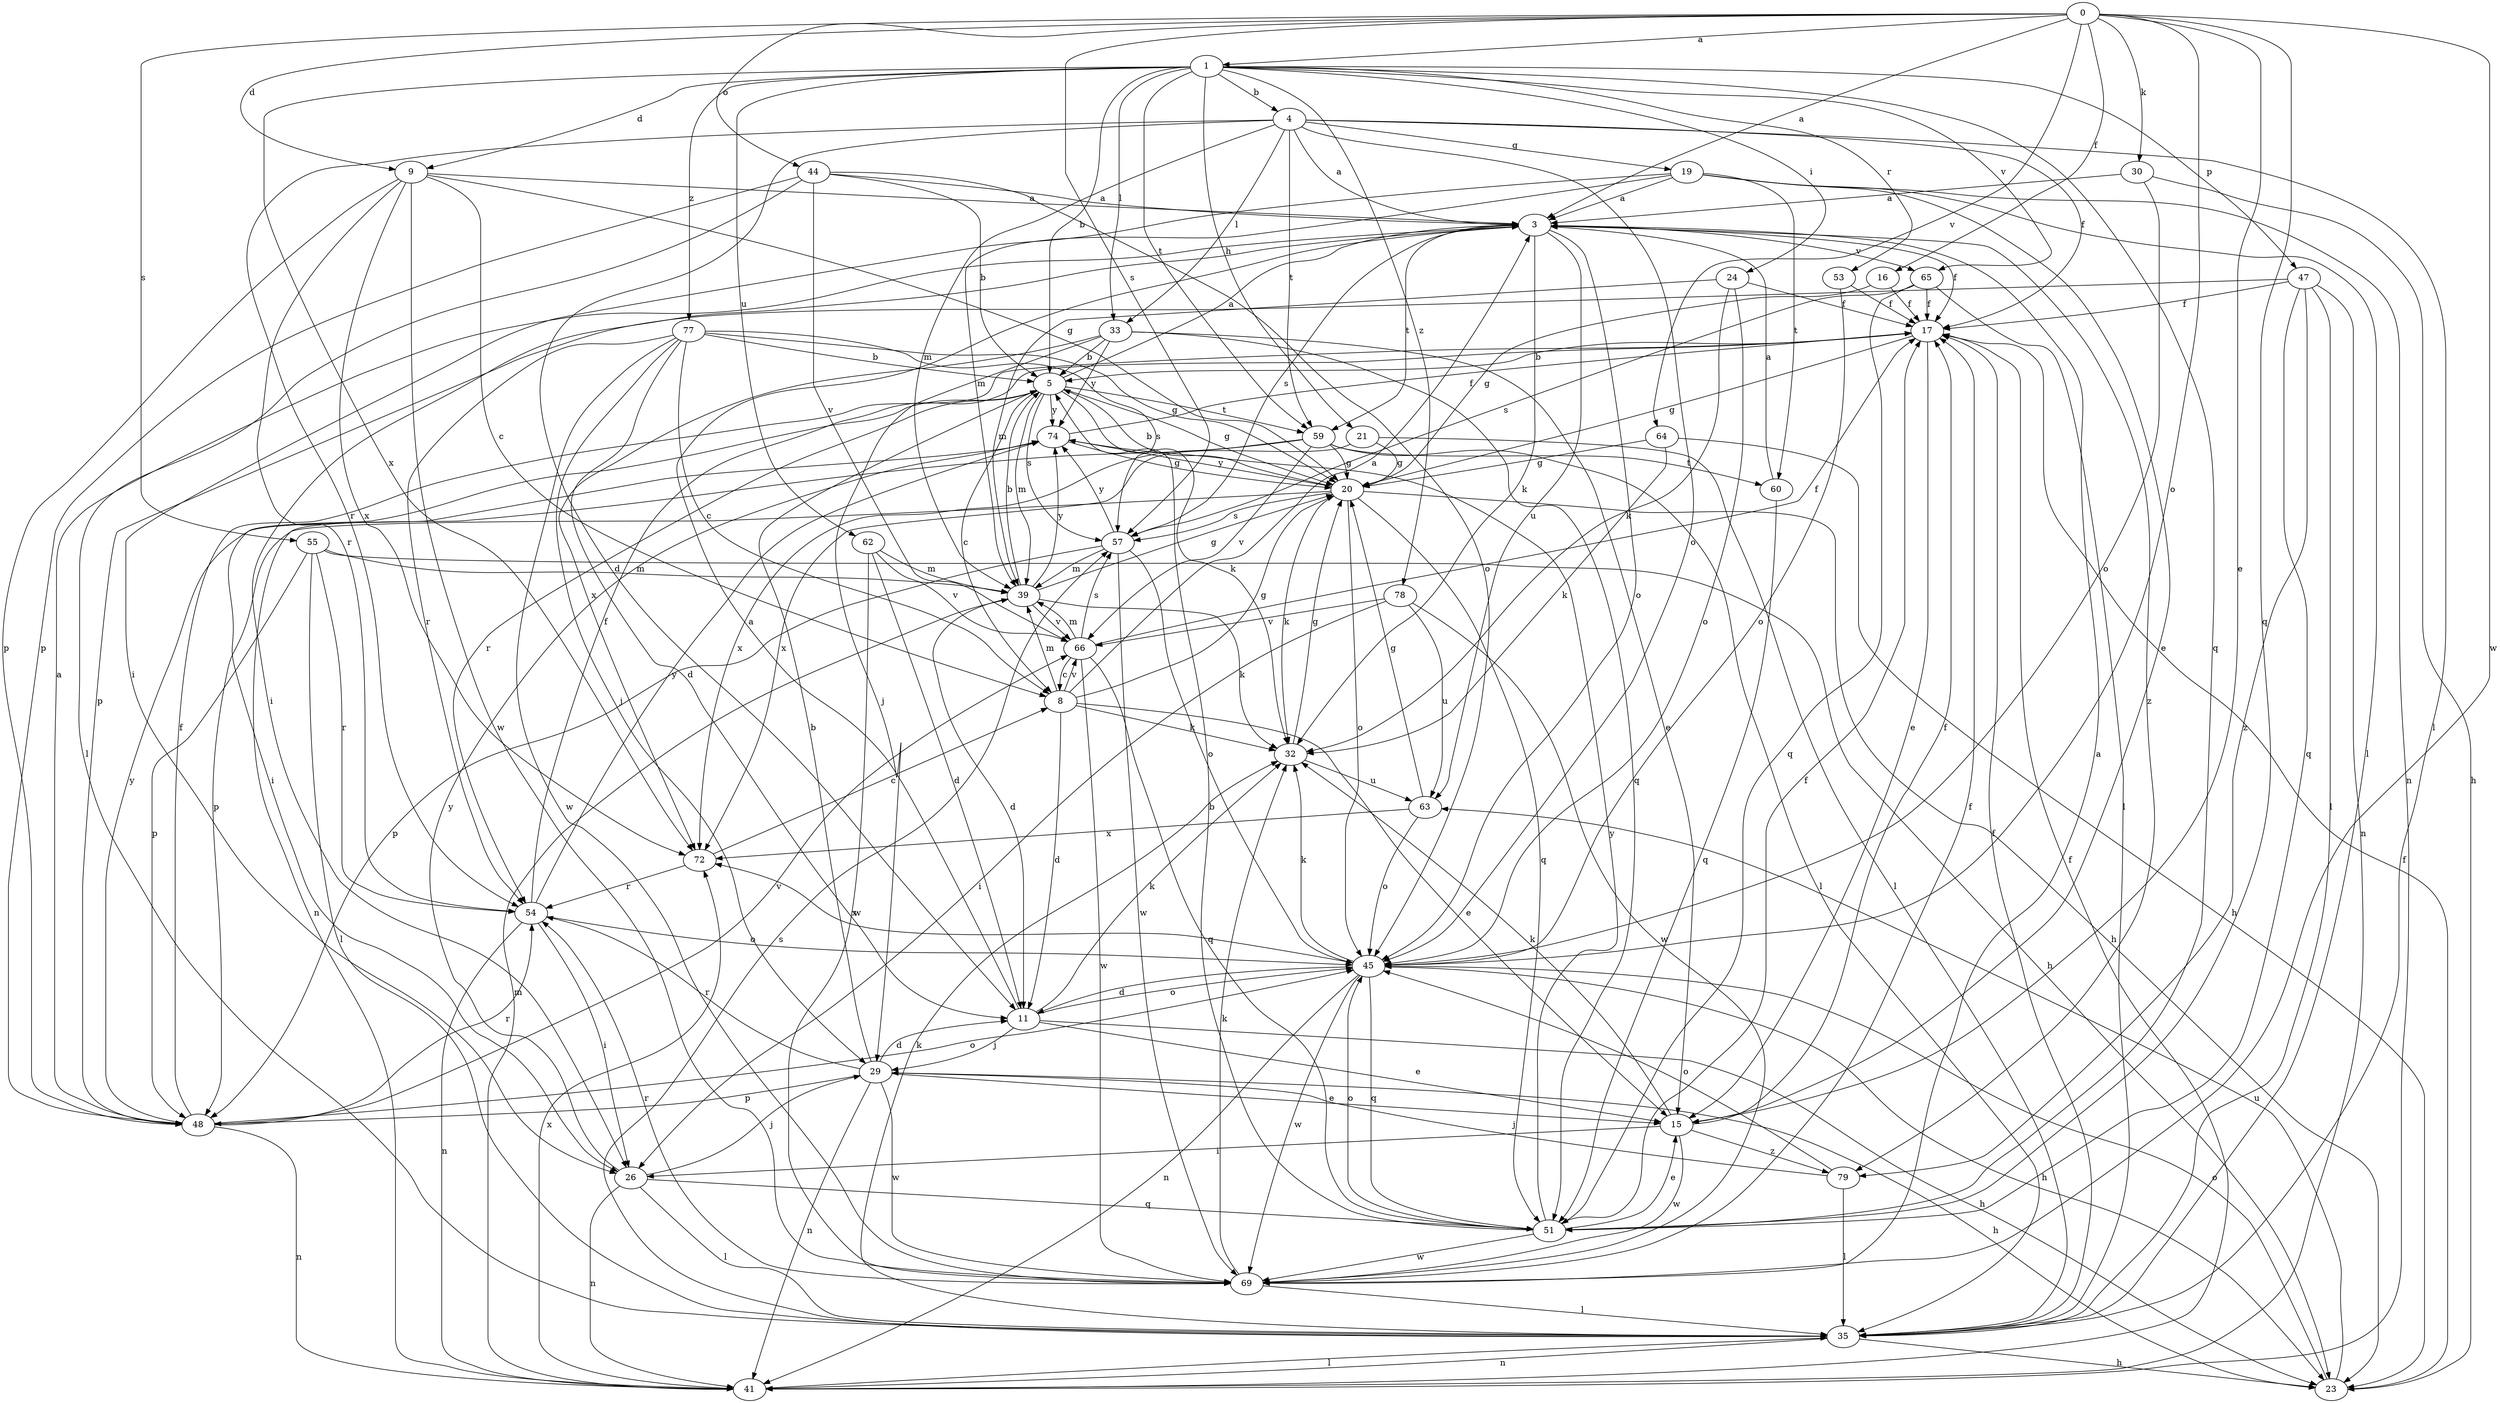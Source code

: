 strict digraph  {
0;
1;
3;
4;
5;
8;
9;
11;
15;
16;
17;
19;
20;
21;
23;
24;
26;
29;
30;
32;
33;
35;
39;
41;
44;
45;
47;
48;
51;
53;
54;
55;
57;
59;
60;
62;
63;
64;
65;
66;
69;
72;
74;
77;
78;
79;
0 -> 1  [label=a];
0 -> 3  [label=a];
0 -> 9  [label=d];
0 -> 15  [label=e];
0 -> 16  [label=f];
0 -> 30  [label=k];
0 -> 44  [label=o];
0 -> 45  [label=o];
0 -> 51  [label=q];
0 -> 55  [label=s];
0 -> 57  [label=s];
0 -> 64  [label=v];
0 -> 69  [label=w];
1 -> 4  [label=b];
1 -> 5  [label=b];
1 -> 9  [label=d];
1 -> 21  [label=h];
1 -> 24  [label=i];
1 -> 33  [label=l];
1 -> 47  [label=p];
1 -> 51  [label=q];
1 -> 53  [label=r];
1 -> 59  [label=t];
1 -> 62  [label=u];
1 -> 65  [label=v];
1 -> 72  [label=x];
1 -> 77  [label=z];
1 -> 78  [label=z];
3 -> 17  [label=f];
3 -> 26  [label=i];
3 -> 32  [label=k];
3 -> 45  [label=o];
3 -> 57  [label=s];
3 -> 59  [label=t];
3 -> 63  [label=u];
3 -> 65  [label=v];
3 -> 79  [label=z];
4 -> 3  [label=a];
4 -> 11  [label=d];
4 -> 17  [label=f];
4 -> 19  [label=g];
4 -> 33  [label=l];
4 -> 35  [label=l];
4 -> 39  [label=m];
4 -> 45  [label=o];
4 -> 54  [label=r];
4 -> 59  [label=t];
5 -> 3  [label=a];
5 -> 8  [label=c];
5 -> 20  [label=g];
5 -> 26  [label=i];
5 -> 32  [label=k];
5 -> 39  [label=m];
5 -> 54  [label=r];
5 -> 57  [label=s];
5 -> 59  [label=t];
5 -> 74  [label=y];
8 -> 3  [label=a];
8 -> 11  [label=d];
8 -> 15  [label=e];
8 -> 20  [label=g];
8 -> 32  [label=k];
8 -> 39  [label=m];
8 -> 66  [label=v];
9 -> 3  [label=a];
9 -> 8  [label=c];
9 -> 20  [label=g];
9 -> 48  [label=p];
9 -> 54  [label=r];
9 -> 69  [label=w];
9 -> 72  [label=x];
11 -> 3  [label=a];
11 -> 15  [label=e];
11 -> 23  [label=h];
11 -> 29  [label=j];
11 -> 32  [label=k];
11 -> 45  [label=o];
15 -> 17  [label=f];
15 -> 26  [label=i];
15 -> 32  [label=k];
15 -> 69  [label=w];
15 -> 79  [label=z];
16 -> 17  [label=f];
16 -> 20  [label=g];
17 -> 5  [label=b];
17 -> 15  [label=e];
17 -> 20  [label=g];
19 -> 3  [label=a];
19 -> 15  [label=e];
19 -> 26  [label=i];
19 -> 35  [label=l];
19 -> 39  [label=m];
19 -> 41  [label=n];
19 -> 60  [label=t];
20 -> 5  [label=b];
20 -> 23  [label=h];
20 -> 32  [label=k];
20 -> 45  [label=o];
20 -> 48  [label=p];
20 -> 51  [label=q];
20 -> 57  [label=s];
20 -> 74  [label=y];
21 -> 20  [label=g];
21 -> 35  [label=l];
21 -> 72  [label=x];
23 -> 17  [label=f];
23 -> 45  [label=o];
23 -> 63  [label=u];
24 -> 17  [label=f];
24 -> 32  [label=k];
24 -> 39  [label=m];
24 -> 45  [label=o];
26 -> 29  [label=j];
26 -> 35  [label=l];
26 -> 41  [label=n];
26 -> 51  [label=q];
26 -> 74  [label=y];
29 -> 5  [label=b];
29 -> 11  [label=d];
29 -> 15  [label=e];
29 -> 23  [label=h];
29 -> 41  [label=n];
29 -> 48  [label=p];
29 -> 54  [label=r];
29 -> 69  [label=w];
30 -> 3  [label=a];
30 -> 23  [label=h];
30 -> 45  [label=o];
32 -> 20  [label=g];
32 -> 63  [label=u];
33 -> 5  [label=b];
33 -> 15  [label=e];
33 -> 29  [label=j];
33 -> 51  [label=q];
33 -> 72  [label=x];
33 -> 74  [label=y];
35 -> 17  [label=f];
35 -> 23  [label=h];
35 -> 32  [label=k];
35 -> 41  [label=n];
35 -> 57  [label=s];
39 -> 5  [label=b];
39 -> 11  [label=d];
39 -> 20  [label=g];
39 -> 32  [label=k];
39 -> 66  [label=v];
39 -> 74  [label=y];
41 -> 17  [label=f];
41 -> 35  [label=l];
41 -> 39  [label=m];
41 -> 72  [label=x];
44 -> 3  [label=a];
44 -> 5  [label=b];
44 -> 35  [label=l];
44 -> 45  [label=o];
44 -> 48  [label=p];
44 -> 66  [label=v];
45 -> 11  [label=d];
45 -> 23  [label=h];
45 -> 32  [label=k];
45 -> 41  [label=n];
45 -> 51  [label=q];
45 -> 69  [label=w];
45 -> 72  [label=x];
47 -> 17  [label=f];
47 -> 35  [label=l];
47 -> 41  [label=n];
47 -> 48  [label=p];
47 -> 51  [label=q];
47 -> 79  [label=z];
48 -> 3  [label=a];
48 -> 17  [label=f];
48 -> 41  [label=n];
48 -> 45  [label=o];
48 -> 54  [label=r];
48 -> 66  [label=v];
48 -> 74  [label=y];
51 -> 5  [label=b];
51 -> 15  [label=e];
51 -> 17  [label=f];
51 -> 45  [label=o];
51 -> 69  [label=w];
51 -> 74  [label=y];
53 -> 17  [label=f];
53 -> 45  [label=o];
54 -> 17  [label=f];
54 -> 26  [label=i];
54 -> 41  [label=n];
54 -> 45  [label=o];
54 -> 74  [label=y];
55 -> 23  [label=h];
55 -> 35  [label=l];
55 -> 39  [label=m];
55 -> 48  [label=p];
55 -> 54  [label=r];
57 -> 39  [label=m];
57 -> 45  [label=o];
57 -> 48  [label=p];
57 -> 69  [label=w];
57 -> 74  [label=y];
59 -> 20  [label=g];
59 -> 35  [label=l];
59 -> 41  [label=n];
59 -> 60  [label=t];
59 -> 66  [label=v];
59 -> 72  [label=x];
60 -> 3  [label=a];
60 -> 51  [label=q];
62 -> 11  [label=d];
62 -> 39  [label=m];
62 -> 66  [label=v];
62 -> 69  [label=w];
63 -> 20  [label=g];
63 -> 45  [label=o];
63 -> 72  [label=x];
64 -> 20  [label=g];
64 -> 23  [label=h];
64 -> 32  [label=k];
65 -> 17  [label=f];
65 -> 35  [label=l];
65 -> 51  [label=q];
65 -> 57  [label=s];
66 -> 8  [label=c];
66 -> 17  [label=f];
66 -> 39  [label=m];
66 -> 51  [label=q];
66 -> 57  [label=s];
66 -> 69  [label=w];
69 -> 3  [label=a];
69 -> 17  [label=f];
69 -> 32  [label=k];
69 -> 35  [label=l];
69 -> 54  [label=r];
72 -> 8  [label=c];
72 -> 54  [label=r];
74 -> 17  [label=f];
74 -> 20  [label=g];
77 -> 5  [label=b];
77 -> 8  [label=c];
77 -> 11  [label=d];
77 -> 20  [label=g];
77 -> 29  [label=j];
77 -> 54  [label=r];
77 -> 57  [label=s];
77 -> 69  [label=w];
78 -> 26  [label=i];
78 -> 63  [label=u];
78 -> 66  [label=v];
78 -> 69  [label=w];
79 -> 29  [label=j];
79 -> 35  [label=l];
79 -> 45  [label=o];
}
